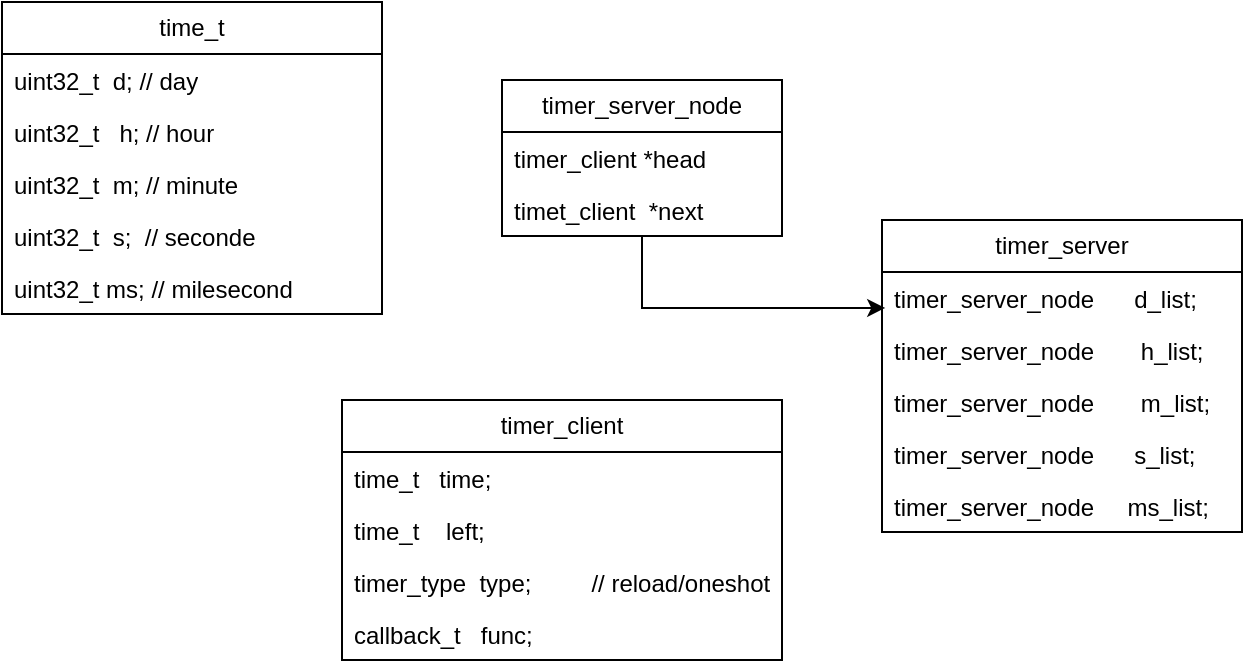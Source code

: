 <mxfile version="26.1.2">
  <diagram name="Page-1" id="c4acf3e9-155e-7222-9cf6-157b1a14988f">
    <mxGraphModel dx="1665" dy="431" grid="1" gridSize="10" guides="1" tooltips="1" connect="1" arrows="1" fold="1" page="1" pageScale="1" pageWidth="850" pageHeight="1100" background="none" math="0" shadow="0">
      <root>
        <mxCell id="0" />
        <mxCell id="1" parent="0" />
        <mxCell id="2uk-00aKP6IhBT-SbAge-1" value="time_t" style="swimlane;fontStyle=0;childLayout=stackLayout;horizontal=1;startSize=26;fillColor=none;horizontalStack=0;resizeParent=1;resizeParentMax=0;resizeLast=0;collapsible=1;marginBottom=0;whiteSpace=wrap;html=1;" vertex="1" parent="1">
          <mxGeometry x="-70" y="71" width="190" height="156" as="geometry">
            <mxRectangle x="-30" y="150" width="70" height="30" as="alternateBounds" />
          </mxGeometry>
        </mxCell>
        <mxCell id="2uk-00aKP6IhBT-SbAge-2" value="uint32_t&amp;nbsp; d; // day" style="text;strokeColor=none;fillColor=none;align=left;verticalAlign=top;spacingLeft=4;spacingRight=4;overflow=hidden;rotatable=0;points=[[0,0.5],[1,0.5]];portConstraint=eastwest;whiteSpace=wrap;html=1;" vertex="1" parent="2uk-00aKP6IhBT-SbAge-1">
          <mxGeometry y="26" width="190" height="26" as="geometry" />
        </mxCell>
        <mxCell id="2uk-00aKP6IhBT-SbAge-3" value="uint32_t&amp;nbsp; &amp;nbsp;h; // hour" style="text;strokeColor=none;fillColor=none;align=left;verticalAlign=top;spacingLeft=4;spacingRight=4;overflow=hidden;rotatable=0;points=[[0,0.5],[1,0.5]];portConstraint=eastwest;whiteSpace=wrap;html=1;" vertex="1" parent="2uk-00aKP6IhBT-SbAge-1">
          <mxGeometry y="52" width="190" height="26" as="geometry" />
        </mxCell>
        <mxCell id="2uk-00aKP6IhBT-SbAge-4" value="uint32_t&amp;nbsp; m; // minute" style="text;strokeColor=none;fillColor=none;align=left;verticalAlign=top;spacingLeft=4;spacingRight=4;overflow=hidden;rotatable=0;points=[[0,0.5],[1,0.5]];portConstraint=eastwest;whiteSpace=wrap;html=1;" vertex="1" parent="2uk-00aKP6IhBT-SbAge-1">
          <mxGeometry y="78" width="190" height="26" as="geometry" />
        </mxCell>
        <mxCell id="2uk-00aKP6IhBT-SbAge-8" value="uint32_t&amp;nbsp; s;&amp;nbsp; // seconde" style="text;strokeColor=none;fillColor=none;align=left;verticalAlign=top;spacingLeft=4;spacingRight=4;overflow=hidden;rotatable=0;points=[[0,0.5],[1,0.5]];portConstraint=eastwest;whiteSpace=wrap;html=1;" vertex="1" parent="2uk-00aKP6IhBT-SbAge-1">
          <mxGeometry y="104" width="190" height="26" as="geometry" />
        </mxCell>
        <mxCell id="2uk-00aKP6IhBT-SbAge-7" value="uint32_t ms; // milesecond" style="text;strokeColor=none;fillColor=none;align=left;verticalAlign=top;spacingLeft=4;spacingRight=4;overflow=hidden;rotatable=0;points=[[0,0.5],[1,0.5]];portConstraint=eastwest;whiteSpace=wrap;html=1;" vertex="1" parent="2uk-00aKP6IhBT-SbAge-1">
          <mxGeometry y="130" width="190" height="26" as="geometry" />
        </mxCell>
        <mxCell id="2uk-00aKP6IhBT-SbAge-9" value="timer_server" style="swimlane;fontStyle=0;childLayout=stackLayout;horizontal=1;startSize=26;fillColor=none;horizontalStack=0;resizeParent=1;resizeParentMax=0;resizeLast=0;collapsible=1;marginBottom=0;whiteSpace=wrap;html=1;" vertex="1" parent="1">
          <mxGeometry x="370" y="180" width="180" height="156" as="geometry" />
        </mxCell>
        <mxCell id="2uk-00aKP6IhBT-SbAge-10" value="&lt;span style=&quot;text-align: center;&quot;&gt;timer_server_node&lt;/span&gt;&amp;nbsp; &amp;nbsp; &amp;nbsp; d_list;" style="text;strokeColor=none;fillColor=none;align=left;verticalAlign=top;spacingLeft=4;spacingRight=4;overflow=hidden;rotatable=0;points=[[0,0.5],[1,0.5]];portConstraint=eastwest;whiteSpace=wrap;html=1;" vertex="1" parent="2uk-00aKP6IhBT-SbAge-9">
          <mxGeometry y="26" width="180" height="26" as="geometry" />
        </mxCell>
        <mxCell id="2uk-00aKP6IhBT-SbAge-11" value="&lt;span style=&quot;text-align: center;&quot;&gt;timer_server_node&lt;/span&gt;&amp;nbsp; &amp;nbsp; &amp;nbsp; &amp;nbsp;h_list;" style="text;strokeColor=none;fillColor=none;align=left;verticalAlign=top;spacingLeft=4;spacingRight=4;overflow=hidden;rotatable=0;points=[[0,0.5],[1,0.5]];portConstraint=eastwest;whiteSpace=wrap;html=1;" vertex="1" parent="2uk-00aKP6IhBT-SbAge-9">
          <mxGeometry y="52" width="180" height="26" as="geometry" />
        </mxCell>
        <mxCell id="2uk-00aKP6IhBT-SbAge-12" value="&lt;span style=&quot;text-align: center;&quot;&gt;timer_server_node&lt;/span&gt;&amp;nbsp; &amp;nbsp; &amp;nbsp; &amp;nbsp;m_list;" style="text;strokeColor=none;fillColor=none;align=left;verticalAlign=top;spacingLeft=4;spacingRight=4;overflow=hidden;rotatable=0;points=[[0,0.5],[1,0.5]];portConstraint=eastwest;whiteSpace=wrap;html=1;" vertex="1" parent="2uk-00aKP6IhBT-SbAge-9">
          <mxGeometry y="78" width="180" height="26" as="geometry" />
        </mxCell>
        <mxCell id="2uk-00aKP6IhBT-SbAge-19" value="&lt;span style=&quot;text-align: center;&quot;&gt;timer_server_node&lt;/span&gt;&amp;nbsp; &amp;nbsp; &amp;nbsp; s_list;" style="text;strokeColor=none;fillColor=none;align=left;verticalAlign=top;spacingLeft=4;spacingRight=4;overflow=hidden;rotatable=0;points=[[0,0.5],[1,0.5]];portConstraint=eastwest;whiteSpace=wrap;html=1;" vertex="1" parent="2uk-00aKP6IhBT-SbAge-9">
          <mxGeometry y="104" width="180" height="26" as="geometry" />
        </mxCell>
        <mxCell id="2uk-00aKP6IhBT-SbAge-18" value="&lt;span style=&quot;text-align: center;&quot;&gt;timer_server_node&lt;/span&gt;&amp;nbsp; &amp;nbsp; &amp;nbsp;ms_list;" style="text;strokeColor=none;fillColor=none;align=left;verticalAlign=top;spacingLeft=4;spacingRight=4;overflow=hidden;rotatable=0;points=[[0,0.5],[1,0.5]];portConstraint=eastwest;whiteSpace=wrap;html=1;" vertex="1" parent="2uk-00aKP6IhBT-SbAge-9">
          <mxGeometry y="130" width="180" height="26" as="geometry" />
        </mxCell>
        <mxCell id="2uk-00aKP6IhBT-SbAge-13" value="timer_client" style="swimlane;fontStyle=0;childLayout=stackLayout;horizontal=1;startSize=26;fillColor=none;horizontalStack=0;resizeParent=1;resizeParentMax=0;resizeLast=0;collapsible=1;marginBottom=0;whiteSpace=wrap;html=1;" vertex="1" parent="1">
          <mxGeometry x="100" y="270" width="220" height="130" as="geometry" />
        </mxCell>
        <mxCell id="2uk-00aKP6IhBT-SbAge-14" value="time_t&amp;nbsp; &amp;nbsp;time;" style="text;strokeColor=none;fillColor=none;align=left;verticalAlign=top;spacingLeft=4;spacingRight=4;overflow=hidden;rotatable=0;points=[[0,0.5],[1,0.5]];portConstraint=eastwest;whiteSpace=wrap;html=1;" vertex="1" parent="2uk-00aKP6IhBT-SbAge-13">
          <mxGeometry y="26" width="220" height="26" as="geometry" />
        </mxCell>
        <mxCell id="2uk-00aKP6IhBT-SbAge-15" value="time_t&amp;nbsp; &amp;nbsp; left;" style="text;strokeColor=none;fillColor=none;align=left;verticalAlign=top;spacingLeft=4;spacingRight=4;overflow=hidden;rotatable=0;points=[[0,0.5],[1,0.5]];portConstraint=eastwest;whiteSpace=wrap;html=1;" vertex="1" parent="2uk-00aKP6IhBT-SbAge-13">
          <mxGeometry y="52" width="220" height="26" as="geometry" />
        </mxCell>
        <mxCell id="2uk-00aKP6IhBT-SbAge-16" value="timer_type&amp;nbsp; type;&amp;nbsp; &amp;nbsp; &amp;nbsp; &amp;nbsp; &amp;nbsp;// reload/oneshot" style="text;strokeColor=none;fillColor=none;align=left;verticalAlign=top;spacingLeft=4;spacingRight=4;overflow=hidden;rotatable=0;points=[[0,0.5],[1,0.5]];portConstraint=eastwest;whiteSpace=wrap;html=1;" vertex="1" parent="2uk-00aKP6IhBT-SbAge-13">
          <mxGeometry y="78" width="220" height="26" as="geometry" />
        </mxCell>
        <mxCell id="2uk-00aKP6IhBT-SbAge-17" value="callback_t&amp;nbsp; &amp;nbsp;func;" style="text;strokeColor=none;fillColor=none;align=left;verticalAlign=top;spacingLeft=4;spacingRight=4;overflow=hidden;rotatable=0;points=[[0,0.5],[1,0.5]];portConstraint=eastwest;whiteSpace=wrap;html=1;" vertex="1" parent="2uk-00aKP6IhBT-SbAge-13">
          <mxGeometry y="104" width="220" height="26" as="geometry" />
        </mxCell>
        <mxCell id="2uk-00aKP6IhBT-SbAge-20" value="timer_server_node" style="swimlane;fontStyle=0;childLayout=stackLayout;horizontal=1;startSize=26;fillColor=none;horizontalStack=0;resizeParent=1;resizeParentMax=0;resizeLast=0;collapsible=1;marginBottom=0;whiteSpace=wrap;html=1;" vertex="1" parent="1">
          <mxGeometry x="180" y="110" width="140" height="78" as="geometry" />
        </mxCell>
        <mxCell id="2uk-00aKP6IhBT-SbAge-21" value="timer_client *head" style="text;strokeColor=none;fillColor=none;align=left;verticalAlign=top;spacingLeft=4;spacingRight=4;overflow=hidden;rotatable=0;points=[[0,0.5],[1,0.5]];portConstraint=eastwest;whiteSpace=wrap;html=1;" vertex="1" parent="2uk-00aKP6IhBT-SbAge-20">
          <mxGeometry y="26" width="140" height="26" as="geometry" />
        </mxCell>
        <mxCell id="2uk-00aKP6IhBT-SbAge-22" value="timet_client&amp;nbsp; *next" style="text;strokeColor=none;fillColor=none;align=left;verticalAlign=top;spacingLeft=4;spacingRight=4;overflow=hidden;rotatable=0;points=[[0,0.5],[1,0.5]];portConstraint=eastwest;whiteSpace=wrap;html=1;" vertex="1" parent="2uk-00aKP6IhBT-SbAge-20">
          <mxGeometry y="52" width="140" height="26" as="geometry" />
        </mxCell>
        <mxCell id="2uk-00aKP6IhBT-SbAge-25" style="edgeStyle=orthogonalEdgeStyle;rounded=0;orthogonalLoop=1;jettySize=auto;html=1;entryX=0.009;entryY=0.692;entryDx=0;entryDy=0;entryPerimeter=0;" edge="1" parent="1" source="2uk-00aKP6IhBT-SbAge-20" target="2uk-00aKP6IhBT-SbAge-10">
          <mxGeometry relative="1" as="geometry" />
        </mxCell>
      </root>
    </mxGraphModel>
  </diagram>
</mxfile>
